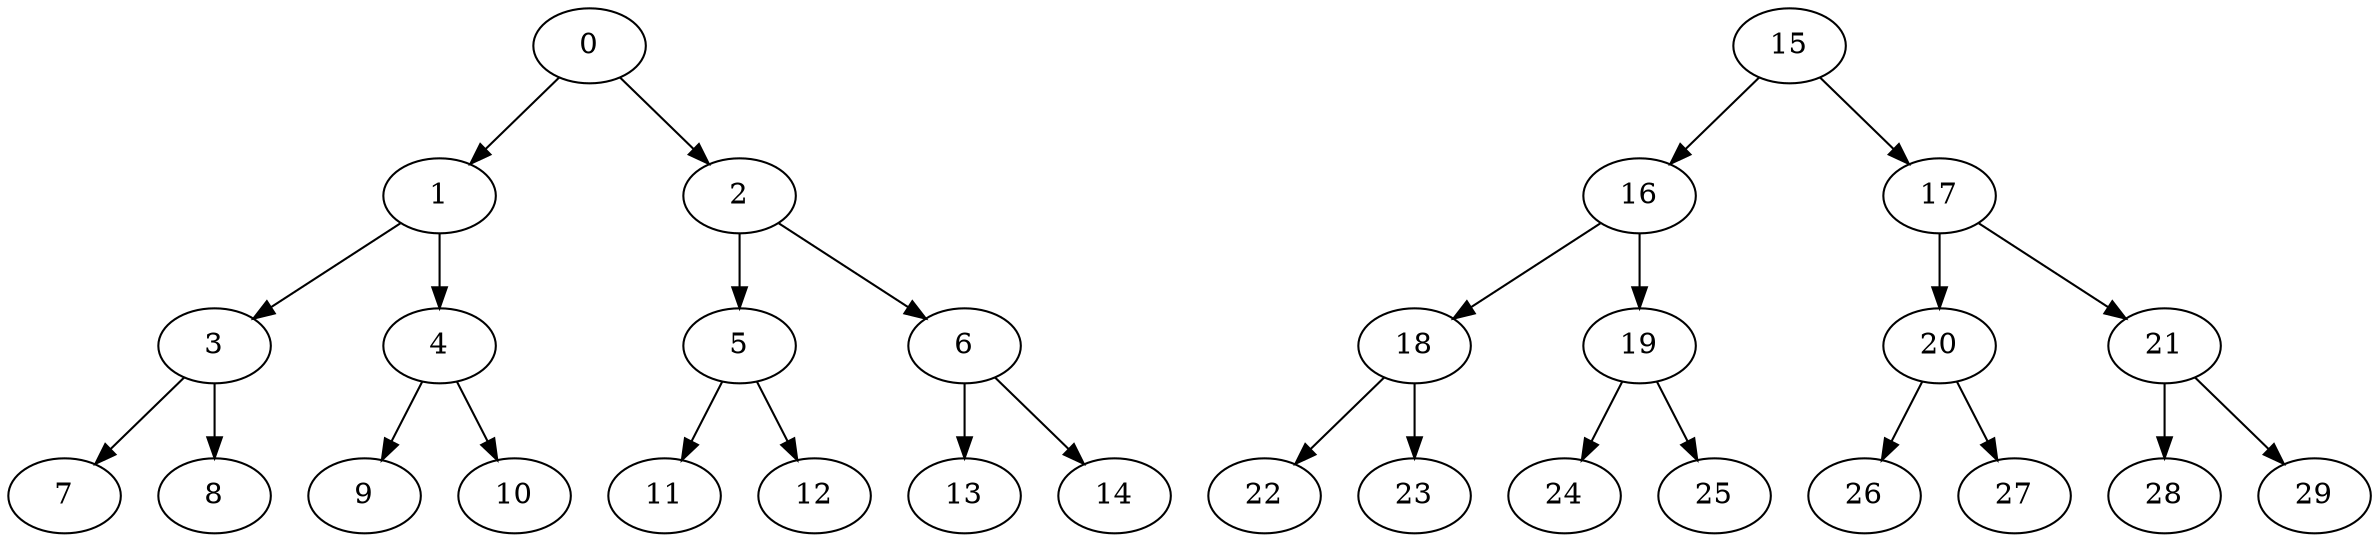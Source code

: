 strict digraph  {
0;
1;
2;
3;
4;
5;
6;
7;
8;
9;
10;
11;
12;
13;
14;
15;
16;
17;
18;
19;
20;
21;
22;
23;
24;
25;
26;
27;
28;
29;
0 -> 1;
0 -> 2;
1 -> 3;
1 -> 4;
2 -> 5;
2 -> 6;
3 -> 7;
3 -> 8;
4 -> 9;
4 -> 10;
5 -> 11;
5 -> 12;
6 -> 13;
6 -> 14;
15 -> 16;
15 -> 17;
16 -> 18;
16 -> 19;
17 -> 20;
17 -> 21;
18 -> 22;
18 -> 23;
19 -> 24;
19 -> 25;
20 -> 26;
20 -> 27;
21 -> 28;
21 -> 29;
}
